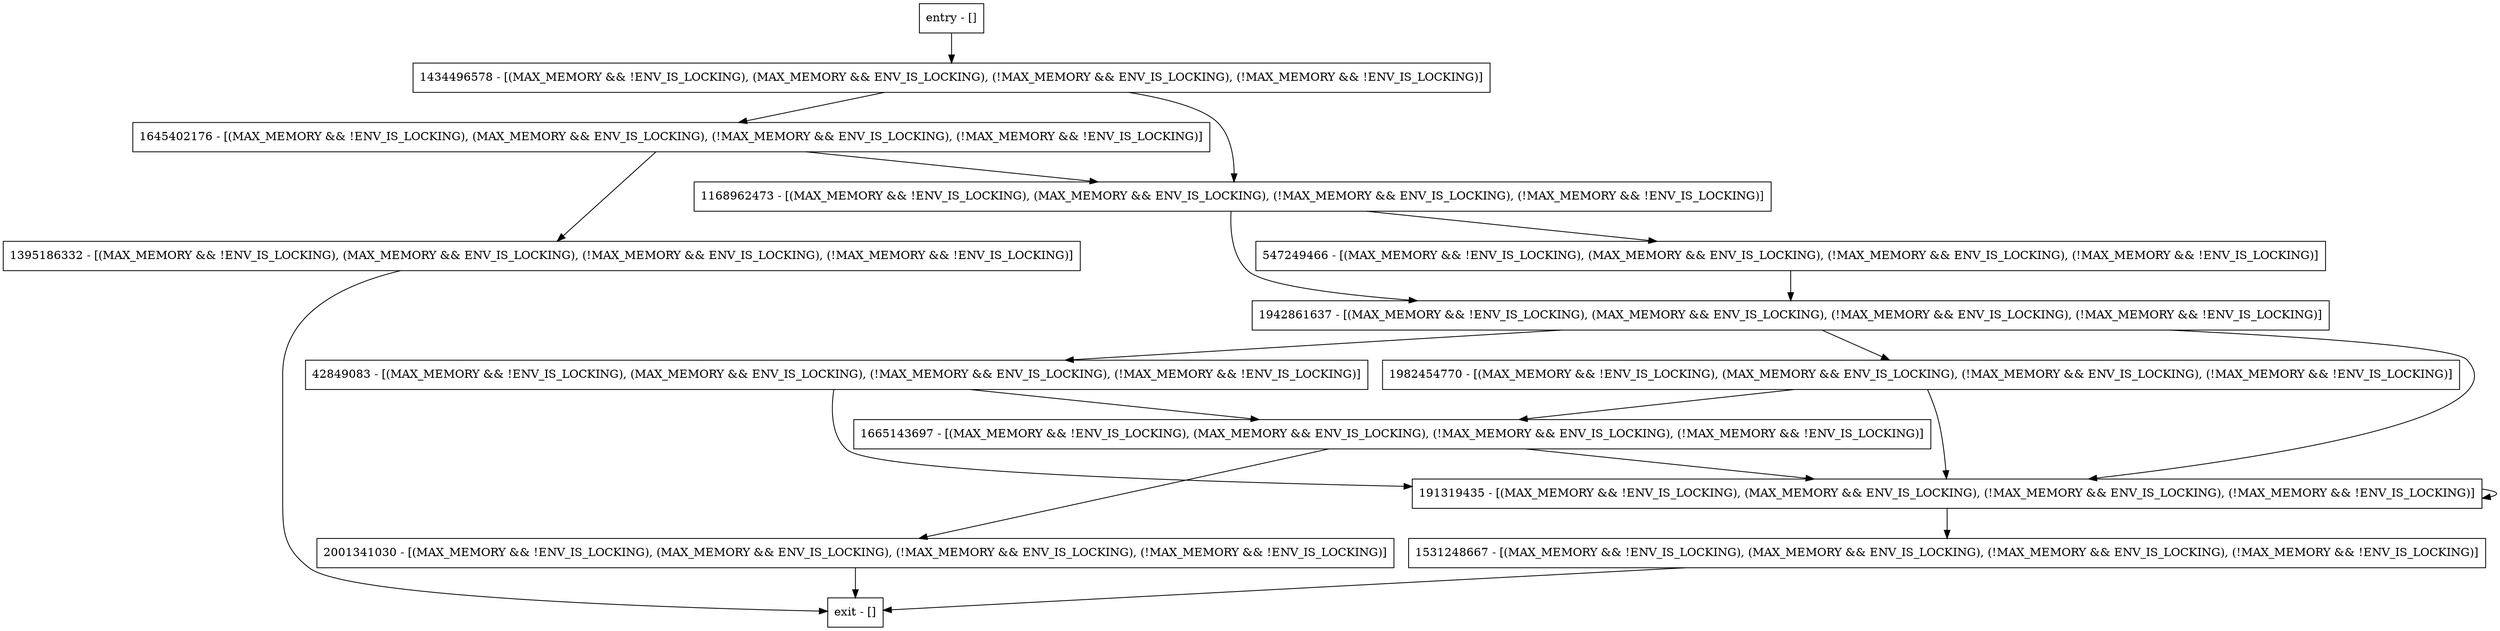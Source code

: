digraph insertRecord {
node [shape=record];
1434496578 [label="1434496578 - [(MAX_MEMORY && !ENV_IS_LOCKING), (MAX_MEMORY && ENV_IS_LOCKING), (!MAX_MEMORY && ENV_IS_LOCKING), (!MAX_MEMORY && !ENV_IS_LOCKING)]"];
1168962473 [label="1168962473 - [(MAX_MEMORY && !ENV_IS_LOCKING), (MAX_MEMORY && ENV_IS_LOCKING), (!MAX_MEMORY && ENV_IS_LOCKING), (!MAX_MEMORY && !ENV_IS_LOCKING)]"];
191319435 [label="191319435 - [(MAX_MEMORY && !ENV_IS_LOCKING), (MAX_MEMORY && ENV_IS_LOCKING), (!MAX_MEMORY && ENV_IS_LOCKING), (!MAX_MEMORY && !ENV_IS_LOCKING)]"];
1395186332 [label="1395186332 - [(MAX_MEMORY && !ENV_IS_LOCKING), (MAX_MEMORY && ENV_IS_LOCKING), (!MAX_MEMORY && ENV_IS_LOCKING), (!MAX_MEMORY && !ENV_IS_LOCKING)]"];
2001341030 [label="2001341030 - [(MAX_MEMORY && !ENV_IS_LOCKING), (MAX_MEMORY && ENV_IS_LOCKING), (!MAX_MEMORY && ENV_IS_LOCKING), (!MAX_MEMORY && !ENV_IS_LOCKING)]"];
entry [label="entry - []"];
exit [label="exit - []"];
1942861637 [label="1942861637 - [(MAX_MEMORY && !ENV_IS_LOCKING), (MAX_MEMORY && ENV_IS_LOCKING), (!MAX_MEMORY && ENV_IS_LOCKING), (!MAX_MEMORY && !ENV_IS_LOCKING)]"];
1665143697 [label="1665143697 - [(MAX_MEMORY && !ENV_IS_LOCKING), (MAX_MEMORY && ENV_IS_LOCKING), (!MAX_MEMORY && ENV_IS_LOCKING), (!MAX_MEMORY && !ENV_IS_LOCKING)]"];
1531248667 [label="1531248667 - [(MAX_MEMORY && !ENV_IS_LOCKING), (MAX_MEMORY && ENV_IS_LOCKING), (!MAX_MEMORY && ENV_IS_LOCKING), (!MAX_MEMORY && !ENV_IS_LOCKING)]"];
42849083 [label="42849083 - [(MAX_MEMORY && !ENV_IS_LOCKING), (MAX_MEMORY && ENV_IS_LOCKING), (!MAX_MEMORY && ENV_IS_LOCKING), (!MAX_MEMORY && !ENV_IS_LOCKING)]"];
1982454770 [label="1982454770 - [(MAX_MEMORY && !ENV_IS_LOCKING), (MAX_MEMORY && ENV_IS_LOCKING), (!MAX_MEMORY && ENV_IS_LOCKING), (!MAX_MEMORY && !ENV_IS_LOCKING)]"];
1645402176 [label="1645402176 - [(MAX_MEMORY && !ENV_IS_LOCKING), (MAX_MEMORY && ENV_IS_LOCKING), (!MAX_MEMORY && ENV_IS_LOCKING), (!MAX_MEMORY && !ENV_IS_LOCKING)]"];
547249466 [label="547249466 - [(MAX_MEMORY && !ENV_IS_LOCKING), (MAX_MEMORY && ENV_IS_LOCKING), (!MAX_MEMORY && ENV_IS_LOCKING), (!MAX_MEMORY && !ENV_IS_LOCKING)]"];
entry;
exit;
1434496578 -> 1168962473;
1434496578 -> 1645402176;
1168962473 -> 1942861637;
1168962473 -> 547249466;
191319435 -> 1531248667;
191319435 -> 191319435;
1395186332 -> exit;
2001341030 -> exit;
entry -> 1434496578;
1942861637 -> 191319435;
1942861637 -> 42849083;
1942861637 -> 1982454770;
1665143697 -> 191319435;
1665143697 -> 2001341030;
1531248667 -> exit;
42849083 -> 1665143697;
42849083 -> 191319435;
1982454770 -> 1665143697;
1982454770 -> 191319435;
1645402176 -> 1168962473;
1645402176 -> 1395186332;
547249466 -> 1942861637;
}

